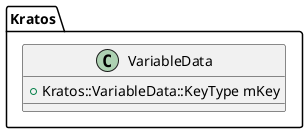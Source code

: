@startuml
set namespaceSeparator ::

class Kratos::VariableData {
+ Kratos::VariableData::KeyType mKey
}

@enduml
